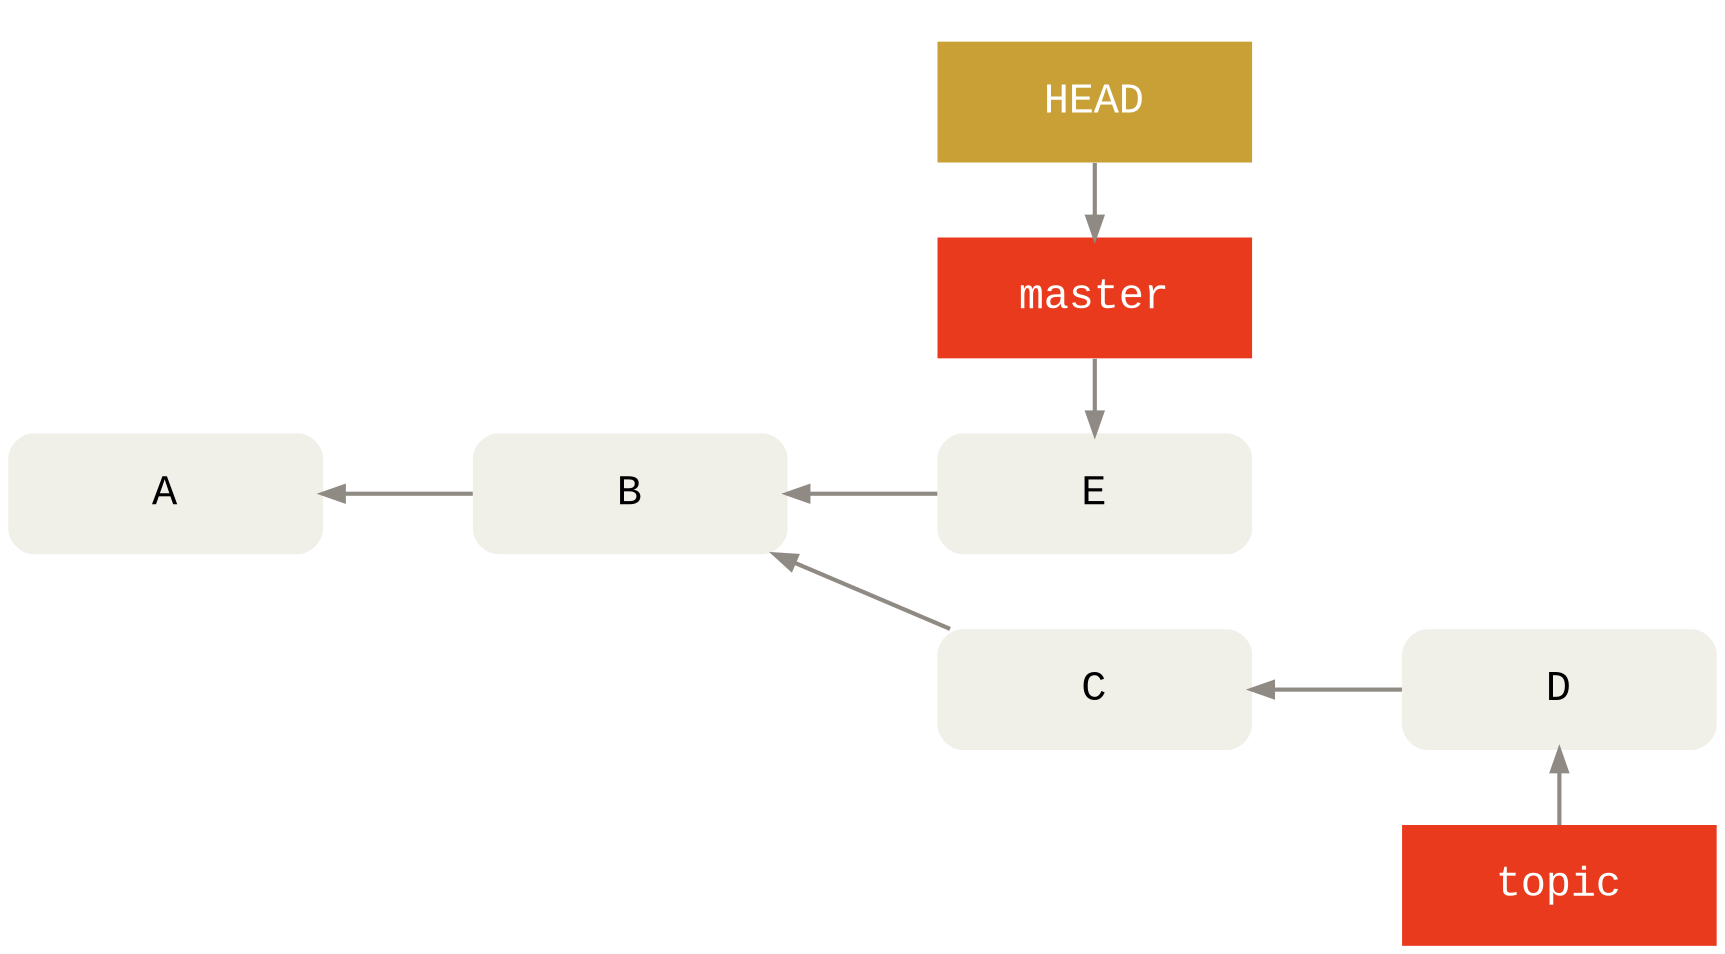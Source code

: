 digraph Git {
  bgcolor="transparent"

  rankdir=LR
  ranksep=1
  nodesep=.5

  edge [color="#8f8a83"
        penwidth=2
        dir="back"]
  node [shape=box
        fontname="Menlo, Consolas, Courier New, monospace"
        fontsize=20
        margin=".45,.25"
        width=2.1
        penwidth=0]

  node [style="rounded,filled"
        fillcolor="#f0efe8"]
  node [group=master]
  A -> B -> E
  node [group=topic]
  B -> C -> D

  node [style="filled"
        fontcolor="#ffffff"
        fillcolor="#e93a1d"]
  HEAD [fillcolor="#c8a036"]

  subgraph cluster_master {
    color=invis
    {
      rank=same
      E -> master -> HEAD
    }
  }

  // No cluster draws label below.
  {
    rank=same
    D -> topic
  }
}
